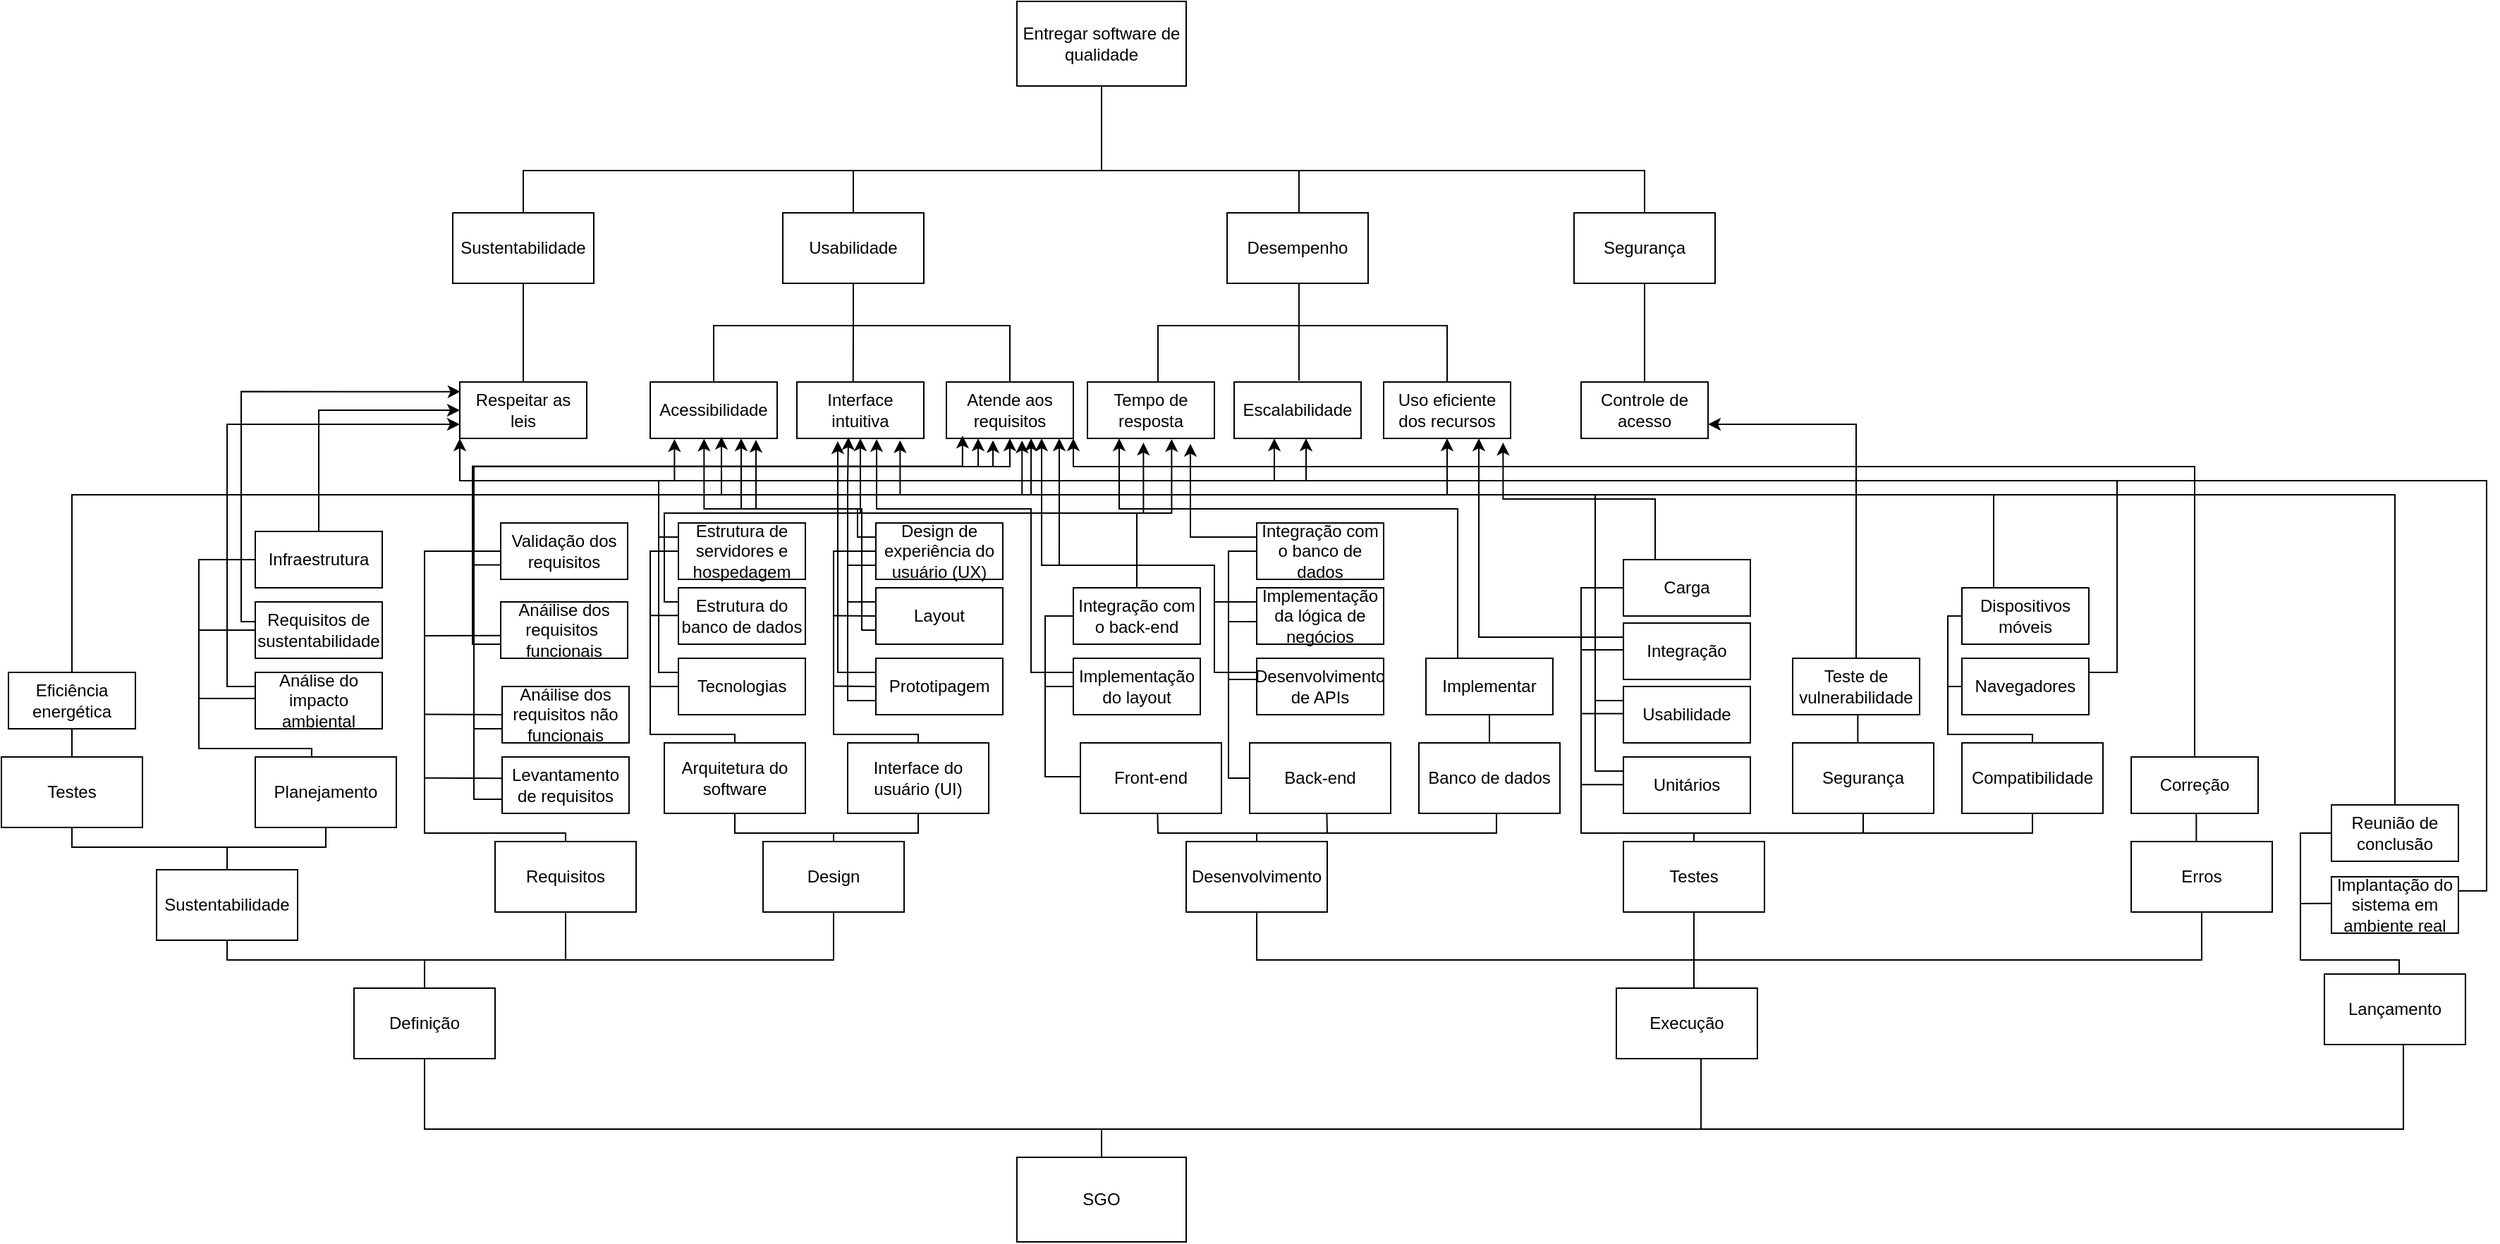 <mxfile version="26.0.16">
  <diagram name="Página-1" id="8MuC-DbSRMC-BdxRvOf7">
    <mxGraphModel dx="3217" dy="1253" grid="1" gridSize="10" guides="1" tooltips="1" connect="1" arrows="1" fold="1" page="1" pageScale="1" pageWidth="827" pageHeight="1169" math="0" shadow="0">
      <root>
        <mxCell id="0" />
        <mxCell id="1" parent="0" />
        <mxCell id="I9MuD-WdvE4B0fHDudqE-1" value="Entregar software de qualidade" style="rounded=0;whiteSpace=wrap;html=1;" vertex="1" parent="1">
          <mxGeometry x="-100" y="40" width="120" height="60" as="geometry" />
        </mxCell>
        <mxCell id="I9MuD-WdvE4B0fHDudqE-2" value="Usabilidade" style="rounded=0;whiteSpace=wrap;html=1;" vertex="1" parent="1">
          <mxGeometry x="-266" y="190" width="100" height="50" as="geometry" />
        </mxCell>
        <mxCell id="I9MuD-WdvE4B0fHDudqE-4" value="Desem&lt;span style=&quot;color: rgba(0, 0, 0, 0); font-family: monospace; font-size: 0px; text-align: start; text-wrap-mode: nowrap;&quot;&gt;%3CmxGraphModel%3E%3Croot%3E%3CmxCell%20id%3D%220%22%2F%3E%3CmxCell%20id%3D%221%22%20parent%3D%220%22%2F%3E%3CmxCell%20id%3D%222%22%20value%3D%22Usabilidade%22%20style%3D%22rounded%3D0%3BwhiteSpace%3Dwrap%3Bhtml%3D1%3B%22%20vertex%3D%221%22%20parent%3D%221%22%3E%3CmxGeometry%20x%3D%22180%22%20y%3D%22210%22%20width%3D%22120%22%20height%3D%2260%22%20as%3D%22geometry%22%2F%3E%3C%2FmxCell%3E%3C%2Froot%3E%3C%2FmxGraphModel%3E&lt;/span&gt;penho" style="rounded=0;whiteSpace=wrap;html=1;" vertex="1" parent="1">
          <mxGeometry x="49" y="190" width="100" height="50" as="geometry" />
        </mxCell>
        <mxCell id="I9MuD-WdvE4B0fHDudqE-5" value="Segurança" style="rounded=0;whiteSpace=wrap;html=1;" vertex="1" parent="1">
          <mxGeometry x="295" y="190" width="100" height="50" as="geometry" />
        </mxCell>
        <mxCell id="I9MuD-WdvE4B0fHDudqE-6" value="Sustentabilidade" style="rounded=0;whiteSpace=wrap;html=1;" vertex="1" parent="1">
          <mxGeometry x="-500" y="190" width="100" height="50" as="geometry" />
        </mxCell>
        <mxCell id="I9MuD-WdvE4B0fHDudqE-7" value="" style="endArrow=none;html=1;rounded=0;entryX=0.5;entryY=1;entryDx=0;entryDy=0;exitX=0.5;exitY=0;exitDx=0;exitDy=0;" edge="1" parent="1" source="I9MuD-WdvE4B0fHDudqE-6" target="I9MuD-WdvE4B0fHDudqE-1">
          <mxGeometry width="50" height="50" relative="1" as="geometry">
            <mxPoint x="40" y="180" as="sourcePoint" />
            <mxPoint x="90" y="130" as="targetPoint" />
            <Array as="points">
              <mxPoint x="-450" y="160" />
              <mxPoint x="-165" y="160" />
              <mxPoint x="-50" y="160" />
              <mxPoint x="-40" y="160" />
            </Array>
          </mxGeometry>
        </mxCell>
        <mxCell id="I9MuD-WdvE4B0fHDudqE-8" value="" style="endArrow=none;html=1;rounded=0;exitX=0.5;exitY=0;exitDx=0;exitDy=0;" edge="1" parent="1" source="I9MuD-WdvE4B0fHDudqE-5">
          <mxGeometry width="50" height="50" relative="1" as="geometry">
            <mxPoint x="-155" y="200" as="sourcePoint" />
            <mxPoint x="-40" y="160" as="targetPoint" />
            <Array as="points">
              <mxPoint x="345" y="160" />
              <mxPoint x="195" y="160" />
              <mxPoint x="80" y="160" />
              <mxPoint x="40" y="160" />
            </Array>
          </mxGeometry>
        </mxCell>
        <mxCell id="I9MuD-WdvE4B0fHDudqE-9" value="" style="endArrow=none;html=1;rounded=0;exitX=0.5;exitY=0;exitDx=0;exitDy=0;" edge="1" parent="1" source="I9MuD-WdvE4B0fHDudqE-2">
          <mxGeometry width="50" height="50" relative="1" as="geometry">
            <mxPoint x="-40" y="190" as="sourcePoint" />
            <mxPoint x="-40" y="160" as="targetPoint" />
            <Array as="points">
              <mxPoint x="-216" y="160" />
            </Array>
          </mxGeometry>
        </mxCell>
        <mxCell id="I9MuD-WdvE4B0fHDudqE-10" value="" style="endArrow=none;html=1;rounded=0;" edge="1" parent="1">
          <mxGeometry width="50" height="50" relative="1" as="geometry">
            <mxPoint x="100" y="190" as="sourcePoint" />
            <mxPoint x="100" y="160" as="targetPoint" />
          </mxGeometry>
        </mxCell>
        <mxCell id="I9MuD-WdvE4B0fHDudqE-11" value="Tempo de resposta" style="rounded=0;whiteSpace=wrap;html=1;" vertex="1" parent="1">
          <mxGeometry x="-50" y="310" width="90" height="40" as="geometry" />
        </mxCell>
        <mxCell id="I9MuD-WdvE4B0fHDudqE-12" value="Escalabilidade" style="rounded=0;whiteSpace=wrap;html=1;" vertex="1" parent="1">
          <mxGeometry x="54" y="310" width="90" height="40" as="geometry" />
        </mxCell>
        <mxCell id="I9MuD-WdvE4B0fHDudqE-13" value="Uso eficiente dos recursos" style="rounded=0;whiteSpace=wrap;html=1;" vertex="1" parent="1">
          <mxGeometry x="160" y="310" width="90" height="40" as="geometry" />
        </mxCell>
        <mxCell id="I9MuD-WdvE4B0fHDudqE-15" value="" style="endArrow=none;html=1;rounded=0;" edge="1" parent="1">
          <mxGeometry width="50" height="50" relative="1" as="geometry">
            <mxPoint y="310" as="sourcePoint" />
            <mxPoint x="100" y="240" as="targetPoint" />
            <Array as="points">
              <mxPoint y="270" />
              <mxPoint x="100" y="270" />
            </Array>
          </mxGeometry>
        </mxCell>
        <mxCell id="I9MuD-WdvE4B0fHDudqE-16" value="" style="endArrow=none;html=1;rounded=0;" edge="1" parent="1">
          <mxGeometry width="50" height="50" relative="1" as="geometry">
            <mxPoint x="100" y="309" as="sourcePoint" />
            <mxPoint x="100" y="270" as="targetPoint" />
          </mxGeometry>
        </mxCell>
        <mxCell id="I9MuD-WdvE4B0fHDudqE-17" value="" style="endArrow=none;html=1;rounded=0;entryX=0.5;entryY=0;entryDx=0;entryDy=0;" edge="1" parent="1" target="I9MuD-WdvE4B0fHDudqE-13">
          <mxGeometry width="50" height="50" relative="1" as="geometry">
            <mxPoint x="80" y="270" as="sourcePoint" />
            <mxPoint x="160" y="270" as="targetPoint" />
            <Array as="points">
              <mxPoint x="205" y="270" />
            </Array>
          </mxGeometry>
        </mxCell>
        <mxCell id="I9MuD-WdvE4B0fHDudqE-18" value="Controle de acesso" style="rounded=0;whiteSpace=wrap;html=1;" vertex="1" parent="1">
          <mxGeometry x="300" y="310" width="90" height="40" as="geometry" />
        </mxCell>
        <mxCell id="I9MuD-WdvE4B0fHDudqE-19" value="" style="endArrow=none;html=1;rounded=0;entryX=0.5;entryY=1;entryDx=0;entryDy=0;exitX=0.5;exitY=0;exitDx=0;exitDy=0;" edge="1" parent="1" source="I9MuD-WdvE4B0fHDudqE-18" target="I9MuD-WdvE4B0fHDudqE-5">
          <mxGeometry width="50" height="50" relative="1" as="geometry">
            <mxPoint x="310" y="310" as="sourcePoint" />
            <mxPoint x="360" y="260" as="targetPoint" />
          </mxGeometry>
        </mxCell>
        <mxCell id="I9MuD-WdvE4B0fHDudqE-20" value="Acessibilidade" style="rounded=0;whiteSpace=wrap;html=1;" vertex="1" parent="1">
          <mxGeometry x="-360" y="310" width="90" height="40" as="geometry" />
        </mxCell>
        <mxCell id="I9MuD-WdvE4B0fHDudqE-21" value="Interface intuitiva" style="rounded=0;whiteSpace=wrap;html=1;" vertex="1" parent="1">
          <mxGeometry x="-256" y="310" width="90" height="40" as="geometry" />
        </mxCell>
        <mxCell id="I9MuD-WdvE4B0fHDudqE-22" value="Atende aos requisitos" style="rounded=0;whiteSpace=wrap;html=1;" vertex="1" parent="1">
          <mxGeometry x="-150" y="310" width="90" height="40" as="geometry" />
        </mxCell>
        <mxCell id="I9MuD-WdvE4B0fHDudqE-23" value="Respeitar as leis" style="rounded=0;whiteSpace=wrap;html=1;" vertex="1" parent="1">
          <mxGeometry x="-495" y="310" width="90" height="40" as="geometry" />
        </mxCell>
        <mxCell id="I9MuD-WdvE4B0fHDudqE-24" value="" style="endArrow=none;html=1;rounded=0;entryX=0.5;entryY=1;entryDx=0;entryDy=0;exitX=0.5;exitY=0;exitDx=0;exitDy=0;" edge="1" parent="1" source="I9MuD-WdvE4B0fHDudqE-23" target="I9MuD-WdvE4B0fHDudqE-6">
          <mxGeometry width="50" height="50" relative="1" as="geometry">
            <mxPoint x="-490" y="290" as="sourcePoint" />
            <mxPoint x="-440" y="240" as="targetPoint" />
          </mxGeometry>
        </mxCell>
        <mxCell id="I9MuD-WdvE4B0fHDudqE-25" value="" style="endArrow=none;html=1;rounded=0;entryX=0.5;entryY=1;entryDx=0;entryDy=0;exitX=0.5;exitY=0;exitDx=0;exitDy=0;" edge="1" parent="1" source="I9MuD-WdvE4B0fHDudqE-20" target="I9MuD-WdvE4B0fHDudqE-2">
          <mxGeometry width="50" height="50" relative="1" as="geometry">
            <mxPoint x="-280" y="310" as="sourcePoint" />
            <mxPoint x="-200" y="230" as="targetPoint" />
            <Array as="points">
              <mxPoint x="-315" y="270" />
              <mxPoint x="-216" y="270" />
            </Array>
          </mxGeometry>
        </mxCell>
        <mxCell id="I9MuD-WdvE4B0fHDudqE-26" value="" style="endArrow=none;html=1;rounded=0;exitX=0.443;exitY=0.011;exitDx=0;exitDy=0;exitPerimeter=0;" edge="1" parent="1" source="I9MuD-WdvE4B0fHDudqE-21">
          <mxGeometry width="50" height="50" relative="1" as="geometry">
            <mxPoint x="-200" y="310" as="sourcePoint" />
            <mxPoint x="-216" y="270" as="targetPoint" />
          </mxGeometry>
        </mxCell>
        <mxCell id="I9MuD-WdvE4B0fHDudqE-27" value="" style="endArrow=none;html=1;rounded=0;entryX=0.5;entryY=0;entryDx=0;entryDy=0;" edge="1" parent="1" target="I9MuD-WdvE4B0fHDudqE-22">
          <mxGeometry width="50" height="50" relative="1" as="geometry">
            <mxPoint x="-220" y="270" as="sourcePoint" />
            <mxPoint x="-75" y="310" as="targetPoint" />
            <Array as="points">
              <mxPoint x="-105" y="270" />
            </Array>
          </mxGeometry>
        </mxCell>
        <mxCell id="I9MuD-WdvE4B0fHDudqE-29" value="SGO" style="rounded=0;whiteSpace=wrap;html=1;" vertex="1" parent="1">
          <mxGeometry x="-100" y="860" width="120" height="60" as="geometry" />
        </mxCell>
        <mxCell id="I9MuD-WdvE4B0fHDudqE-31" value="Definição" style="rounded=0;whiteSpace=wrap;html=1;" vertex="1" parent="1">
          <mxGeometry x="-570" y="740" width="100" height="50" as="geometry" />
        </mxCell>
        <mxCell id="I9MuD-WdvE4B0fHDudqE-32" value="Execução" style="rounded=0;whiteSpace=wrap;html=1;" vertex="1" parent="1">
          <mxGeometry x="325" y="740" width="100" height="50" as="geometry" />
        </mxCell>
        <mxCell id="I9MuD-WdvE4B0fHDudqE-33" value="Lançamento" style="rounded=0;whiteSpace=wrap;html=1;" vertex="1" parent="1">
          <mxGeometry x="827" y="730" width="100" height="50" as="geometry" />
        </mxCell>
        <mxCell id="I9MuD-WdvE4B0fHDudqE-34" value="Sustentabilidade" style="rounded=0;whiteSpace=wrap;html=1;" vertex="1" parent="1">
          <mxGeometry x="-710" y="656" width="100" height="50" as="geometry" />
        </mxCell>
        <mxCell id="I9MuD-WdvE4B0fHDudqE-35" value="Requisitos" style="rounded=0;whiteSpace=wrap;html=1;" vertex="1" parent="1">
          <mxGeometry x="-470" y="636" width="100" height="50" as="geometry" />
        </mxCell>
        <mxCell id="I9MuD-WdvE4B0fHDudqE-36" value="Design" style="rounded=0;whiteSpace=wrap;html=1;" vertex="1" parent="1">
          <mxGeometry x="-280" y="636" width="100" height="50" as="geometry" />
        </mxCell>
        <mxCell id="I9MuD-WdvE4B0fHDudqE-38" value="Testes" style="rounded=0;whiteSpace=wrap;html=1;" vertex="1" parent="1">
          <mxGeometry x="-820" y="576" width="100" height="50" as="geometry" />
        </mxCell>
        <mxCell id="I9MuD-WdvE4B0fHDudqE-39" value="Planejamento" style="rounded=0;whiteSpace=wrap;html=1;" vertex="1" parent="1">
          <mxGeometry x="-640" y="576" width="100" height="50" as="geometry" />
        </mxCell>
        <mxCell id="I9MuD-WdvE4B0fHDudqE-137" style="edgeStyle=orthogonalEdgeStyle;rounded=0;orthogonalLoop=1;jettySize=auto;html=1;exitX=0.5;exitY=0;exitDx=0;exitDy=0;entryX=0.5;entryY=1;entryDx=0;entryDy=0;" edge="1" parent="1" source="I9MuD-WdvE4B0fHDudqE-40" target="I9MuD-WdvE4B0fHDudqE-13">
          <mxGeometry relative="1" as="geometry">
            <Array as="points">
              <mxPoint x="-770" y="390" />
              <mxPoint x="205" y="390" />
            </Array>
          </mxGeometry>
        </mxCell>
        <mxCell id="I9MuD-WdvE4B0fHDudqE-40" value="Eficiência energética" style="rounded=0;whiteSpace=wrap;html=1;" vertex="1" parent="1">
          <mxGeometry x="-815" y="516" width="90" height="40" as="geometry" />
        </mxCell>
        <mxCell id="I9MuD-WdvE4B0fHDudqE-41" value="Requisitos de sustentabilidade" style="rounded=0;whiteSpace=wrap;html=1;" vertex="1" parent="1">
          <mxGeometry x="-640" y="466" width="90" height="40" as="geometry" />
        </mxCell>
        <mxCell id="I9MuD-WdvE4B0fHDudqE-140" style="edgeStyle=orthogonalEdgeStyle;rounded=0;orthogonalLoop=1;jettySize=auto;html=1;exitX=0;exitY=0.25;exitDx=0;exitDy=0;entryX=0;entryY=0.75;entryDx=0;entryDy=0;" edge="1" parent="1" source="I9MuD-WdvE4B0fHDudqE-43" target="I9MuD-WdvE4B0fHDudqE-23">
          <mxGeometry relative="1" as="geometry" />
        </mxCell>
        <mxCell id="I9MuD-WdvE4B0fHDudqE-43" value="Análise do impacto ambiental" style="rounded=0;whiteSpace=wrap;html=1;" vertex="1" parent="1">
          <mxGeometry x="-640" y="516" width="90" height="40" as="geometry" />
        </mxCell>
        <mxCell id="I9MuD-WdvE4B0fHDudqE-138" style="edgeStyle=orthogonalEdgeStyle;rounded=0;orthogonalLoop=1;jettySize=auto;html=1;exitX=0.5;exitY=0;exitDx=0;exitDy=0;entryX=0;entryY=0.5;entryDx=0;entryDy=0;" edge="1" parent="1" source="I9MuD-WdvE4B0fHDudqE-44" target="I9MuD-WdvE4B0fHDudqE-23">
          <mxGeometry relative="1" as="geometry" />
        </mxCell>
        <mxCell id="I9MuD-WdvE4B0fHDudqE-44" value="Infraestrutura" style="rounded=0;whiteSpace=wrap;html=1;" vertex="1" parent="1">
          <mxGeometry x="-640" y="416" width="90" height="40" as="geometry" />
        </mxCell>
        <mxCell id="I9MuD-WdvE4B0fHDudqE-45" value="" style="endArrow=none;html=1;rounded=0;entryX=0.5;entryY=1;entryDx=0;entryDy=0;exitX=0.5;exitY=0;exitDx=0;exitDy=0;" edge="1" parent="1" source="I9MuD-WdvE4B0fHDudqE-38" target="I9MuD-WdvE4B0fHDudqE-40">
          <mxGeometry width="50" height="50" relative="1" as="geometry">
            <mxPoint x="-820" y="566" as="sourcePoint" />
            <mxPoint x="-770" y="516" as="targetPoint" />
          </mxGeometry>
        </mxCell>
        <mxCell id="I9MuD-WdvE4B0fHDudqE-46" value="" style="endArrow=none;html=1;rounded=0;entryX=0.5;entryY=1;entryDx=0;entryDy=0;exitX=0.5;exitY=0;exitDx=0;exitDy=0;" edge="1" parent="1" source="I9MuD-WdvE4B0fHDudqE-34" target="I9MuD-WdvE4B0fHDudqE-38">
          <mxGeometry width="50" height="50" relative="1" as="geometry">
            <mxPoint x="-700" y="686" as="sourcePoint" />
            <mxPoint x="-650" y="636" as="targetPoint" />
            <Array as="points">
              <mxPoint x="-660" y="640" />
              <mxPoint x="-760" y="640" />
              <mxPoint x="-770" y="640" />
            </Array>
          </mxGeometry>
        </mxCell>
        <mxCell id="I9MuD-WdvE4B0fHDudqE-47" value="" style="endArrow=none;html=1;rounded=0;entryX=0.5;entryY=1;entryDx=0;entryDy=0;exitX=0.5;exitY=0;exitDx=0;exitDy=0;" edge="1" parent="1" source="I9MuD-WdvE4B0fHDudqE-34" target="I9MuD-WdvE4B0fHDudqE-39">
          <mxGeometry width="50" height="50" relative="1" as="geometry">
            <mxPoint x="-630" y="686" as="sourcePoint" />
            <mxPoint x="-580" y="636" as="targetPoint" />
            <Array as="points">
              <mxPoint x="-660" y="640" />
              <mxPoint x="-590" y="640" />
            </Array>
          </mxGeometry>
        </mxCell>
        <mxCell id="I9MuD-WdvE4B0fHDudqE-49" value="" style="endArrow=none;html=1;rounded=0;entryX=0.6;entryY=1;entryDx=0;entryDy=0;exitX=0.5;exitY=0;exitDx=0;exitDy=0;entryPerimeter=0;" edge="1" parent="1" source="I9MuD-WdvE4B0fHDudqE-29" target="I9MuD-WdvE4B0fHDudqE-32">
          <mxGeometry width="50" height="50" relative="1" as="geometry">
            <mxPoint x="-70" y="870" as="sourcePoint" />
            <mxPoint x="-20" y="820" as="targetPoint" />
            <Array as="points">
              <mxPoint x="-40" y="840" />
              <mxPoint x="60" y="840" />
              <mxPoint x="80" y="840" />
              <mxPoint x="385" y="840" />
            </Array>
          </mxGeometry>
        </mxCell>
        <mxCell id="I9MuD-WdvE4B0fHDudqE-50" value="" style="endArrow=none;html=1;rounded=0;entryX=0.5;entryY=1;entryDx=0;entryDy=0;" edge="1" parent="1" target="I9MuD-WdvE4B0fHDudqE-31">
          <mxGeometry width="50" height="50" relative="1" as="geometry">
            <mxPoint x="-40" y="860" as="sourcePoint" />
            <mxPoint x="-90" y="840" as="targetPoint" />
            <Array as="points">
              <mxPoint x="-40" y="840" />
              <mxPoint x="-280" y="840" />
              <mxPoint x="-520" y="840" />
            </Array>
          </mxGeometry>
        </mxCell>
        <mxCell id="I9MuD-WdvE4B0fHDudqE-51" value="" style="endArrow=none;html=1;rounded=0;entryX=0.56;entryY=1;entryDx=0;entryDy=0;exitX=0.5;exitY=0;exitDx=0;exitDy=0;entryPerimeter=0;" edge="1" parent="1" source="I9MuD-WdvE4B0fHDudqE-29" target="I9MuD-WdvE4B0fHDudqE-33">
          <mxGeometry width="50" height="50" relative="1" as="geometry">
            <mxPoint y="860" as="sourcePoint" />
            <mxPoint x="50" y="810" as="targetPoint" />
            <Array as="points">
              <mxPoint x="-40" y="840" />
              <mxPoint x="576" y="840" />
              <mxPoint x="716" y="840" />
              <mxPoint x="883" y="840" />
            </Array>
          </mxGeometry>
        </mxCell>
        <mxCell id="I9MuD-WdvE4B0fHDudqE-141" style="edgeStyle=orthogonalEdgeStyle;rounded=0;orthogonalLoop=1;jettySize=auto;html=1;exitX=0;exitY=0.75;exitDx=0;exitDy=0;entryX=0.5;entryY=1;entryDx=0;entryDy=0;" edge="1" parent="1" source="I9MuD-WdvE4B0fHDudqE-52" target="I9MuD-WdvE4B0fHDudqE-22">
          <mxGeometry relative="1" as="geometry">
            <Array as="points">
              <mxPoint x="-485" y="606" />
              <mxPoint x="-485" y="370" />
              <mxPoint x="-105" y="370" />
            </Array>
          </mxGeometry>
        </mxCell>
        <mxCell id="I9MuD-WdvE4B0fHDudqE-52" value="Levantamento de requisitos" style="rounded=0;whiteSpace=wrap;html=1;" vertex="1" parent="1">
          <mxGeometry x="-465" y="576" width="90" height="40" as="geometry" />
        </mxCell>
        <mxCell id="I9MuD-WdvE4B0fHDudqE-144" style="edgeStyle=orthogonalEdgeStyle;rounded=0;orthogonalLoop=1;jettySize=auto;html=1;exitX=0;exitY=0.75;exitDx=0;exitDy=0;entryX=0.25;entryY=1;entryDx=0;entryDy=0;" edge="1" parent="1">
          <mxGeometry relative="1" as="geometry">
            <mxPoint x="-465" y="556" as="sourcePoint" />
            <mxPoint x="-127.5" y="350" as="targetPoint" />
            <Array as="points">
              <mxPoint x="-485" y="556" />
              <mxPoint x="-485" y="370" />
              <mxPoint x="-127" y="370" />
            </Array>
          </mxGeometry>
        </mxCell>
        <mxCell id="I9MuD-WdvE4B0fHDudqE-53" value="Anáilise dos requisitos não funcionais" style="rounded=0;whiteSpace=wrap;html=1;" vertex="1" parent="1">
          <mxGeometry x="-465" y="526" width="90" height="40" as="geometry" />
        </mxCell>
        <mxCell id="I9MuD-WdvE4B0fHDudqE-54" value="Anáilise dos requisitos&amp;nbsp; funcionais" style="rounded=0;whiteSpace=wrap;html=1;" vertex="1" parent="1">
          <mxGeometry x="-466" y="466" width="90" height="40" as="geometry" />
        </mxCell>
        <mxCell id="I9MuD-WdvE4B0fHDudqE-55" value="Validação dos requisitos" style="rounded=0;whiteSpace=wrap;html=1;" vertex="1" parent="1">
          <mxGeometry x="-466" y="410" width="90" height="40" as="geometry" />
        </mxCell>
        <mxCell id="I9MuD-WdvE4B0fHDudqE-56" value="Arquitetura do software" style="rounded=0;whiteSpace=wrap;html=1;" vertex="1" parent="1">
          <mxGeometry x="-350" y="566" width="100" height="50" as="geometry" />
        </mxCell>
        <mxCell id="I9MuD-WdvE4B0fHDudqE-57" value="Interface do usuário (UI)" style="rounded=0;whiteSpace=wrap;html=1;" vertex="1" parent="1">
          <mxGeometry x="-220" y="566" width="100" height="50" as="geometry" />
        </mxCell>
        <mxCell id="I9MuD-WdvE4B0fHDudqE-58" value="" style="endArrow=none;html=1;rounded=0;exitX=0.5;exitY=0;exitDx=0;exitDy=0;" edge="1" parent="1" source="I9MuD-WdvE4B0fHDudqE-36">
          <mxGeometry width="50" height="50" relative="1" as="geometry">
            <mxPoint x="-330" y="660" as="sourcePoint" />
            <mxPoint x="-300" y="616" as="targetPoint" />
            <Array as="points">
              <mxPoint x="-230" y="630" />
              <mxPoint x="-300" y="630" />
            </Array>
          </mxGeometry>
        </mxCell>
        <mxCell id="I9MuD-WdvE4B0fHDudqE-59" value="" style="endArrow=none;html=1;rounded=0;entryX=0.5;entryY=1;entryDx=0;entryDy=0;exitX=0.5;exitY=0;exitDx=0;exitDy=0;" edge="1" parent="1" source="I9MuD-WdvE4B0fHDudqE-36" target="I9MuD-WdvE4B0fHDudqE-57">
          <mxGeometry width="50" height="50" relative="1" as="geometry">
            <mxPoint x="-200" y="680" as="sourcePoint" />
            <mxPoint x="-150" y="630" as="targetPoint" />
            <Array as="points">
              <mxPoint x="-230" y="630" />
              <mxPoint x="-170" y="630" />
            </Array>
          </mxGeometry>
        </mxCell>
        <mxCell id="I9MuD-WdvE4B0fHDudqE-149" style="edgeStyle=orthogonalEdgeStyle;rounded=0;orthogonalLoop=1;jettySize=auto;html=1;exitX=0;exitY=0.25;exitDx=0;exitDy=0;entryX=0.25;entryY=1;entryDx=0;entryDy=0;" edge="1" parent="1">
          <mxGeometry relative="1" as="geometry">
            <mxPoint x="-334" y="516" as="sourcePoint" />
            <mxPoint x="82.5" y="350" as="targetPoint" />
            <Array as="points">
              <mxPoint x="-354" y="516" />
              <mxPoint x="-354" y="380" />
              <mxPoint x="83" y="380" />
            </Array>
          </mxGeometry>
        </mxCell>
        <mxCell id="I9MuD-WdvE4B0fHDudqE-60" value="Tecnologias" style="rounded=0;whiteSpace=wrap;html=1;" vertex="1" parent="1">
          <mxGeometry x="-340" y="506" width="90" height="40" as="geometry" />
        </mxCell>
        <mxCell id="I9MuD-WdvE4B0fHDudqE-61" value="Estrutur&lt;span style=&quot;color: rgba(0, 0, 0, 0); font-family: monospace; font-size: 0px; text-align: start; text-wrap-mode: nowrap;&quot;&gt;%3CmxGraphModel%3E%3Croot%3E%3CmxCell%20id%3D%220%22%2F%3E%3CmxCell%20id%3D%221%22%20parent%3D%220%22%2F%3E%3CmxCell%20id%3D%222%22%20value%3D%22Tecnologias%22%20style%3D%22rounded%3D0%3BwhiteSpace%3Dwrap%3Bhtml%3D1%3B%22%20vertex%3D%221%22%20parent%3D%221%22%3E%3CmxGeometry%20x%3D%22-340%22%20y%3D%22506%22%20width%3D%2290%22%20height%3D%2240%22%20as%3D%22geometry%22%2F%3E%3C%2FmxCell%3E%3C%2Froot%3E%3C%2FmxGraphModel%3E&lt;/span&gt;a do banco de dados&lt;span style=&quot;color: rgba(0, 0, 0, 0); font-family: monospace; font-size: 0px; text-align: start; text-wrap-mode: nowrap;&quot;&gt;%3CmxGraphModel%3E%3Croot%3E%3CmxCell%20id%3D%220%22%2F%3E%3CmxCell%20id%3D%221%22%20parent%3D%220%22%2F%3E%3CmxCell%20id%3D%222%22%20value%3D%22Tecnologias%22%20style%3D%22rounded%3D0%3BwhiteSpace%3Dwrap%3Bhtml%3D1%3B%22%20vertex%3D%221%22%20parent%3D%221%22%3E%3CmxGeometry%20x%3D%22-340%22%20y%3D%22506%22%20width%3D%2290%22%20height%3D%2240%22%20as%3D%22geometry%22%2F%3E%3C%2FmxCell%3E%3C%2Froot%3E%3C%2FmxGraphModel%3E&lt;/span&gt;" style="rounded=0;whiteSpace=wrap;html=1;" vertex="1" parent="1">
          <mxGeometry x="-340" y="456" width="90" height="40" as="geometry" />
        </mxCell>
        <mxCell id="I9MuD-WdvE4B0fHDudqE-147" style="edgeStyle=orthogonalEdgeStyle;rounded=0;orthogonalLoop=1;jettySize=auto;html=1;exitX=0;exitY=0.25;exitDx=0;exitDy=0;entryX=0.5;entryY=1;entryDx=0;entryDy=0;" edge="1" parent="1">
          <mxGeometry relative="1" as="geometry">
            <mxPoint x="-334" y="420" as="sourcePoint" />
            <mxPoint x="105" y="350" as="targetPoint" />
            <Array as="points">
              <mxPoint x="-354" y="420" />
              <mxPoint x="-354" y="380" />
              <mxPoint x="105" y="380" />
            </Array>
          </mxGeometry>
        </mxCell>
        <mxCell id="I9MuD-WdvE4B0fHDudqE-62" value="Estrutur&lt;span style=&quot;color: rgba(0, 0, 0, 0); font-family: monospace; font-size: 0px; text-align: start; text-wrap-mode: nowrap;&quot;&gt;%3CmxGraphModel%3E%3Croot%3E%3CmxCell%20id%3D%220%22%2F%3E%3CmxCell%20id%3D%221%22%20parent%3D%220%22%2F%3E%3CmxCell%20id%3D%222%22%20value%3D%22Tecnologias%22%20style%3D%22rounded%3D0%3BwhiteSpace%3Dwrap%3Bhtml%3D1%3B%22%20vertex%3D%221%22%20parent%3D%221%22%3E%3CmxGeometry%20x%3D%22-340%22%20y%3D%22506%22%20width%3D%2290%22%20height%3D%2240%22%20as%3D%22geometry%22%2F%3E%3C%2FmxCell%3E%3C%2Froot%3E%3C%2FmxGraphModel%3E&lt;/span&gt;a de servidores e hospedagem&lt;span style=&quot;color: rgba(0, 0, 0, 0); font-family: monospace; font-size: 0px; text-align: start; text-wrap-mode: nowrap;&quot;&gt;%3CmxGraphModel%3E%3Croot%3E%3CmxCell%20id%3D%220%22%2F%3E%3CmxCell%20id%3D%221%22%20parent%3D%220%22%2F%3E%3CmxCell%20id%3D%222%22%20value%3D%22Tecnologias%22%20style%3D%22rounded%3D0%3BwhiteSpace%3Dwrap%3Bhtml%3D1%3B%22%20vertex%3D%221%22%20parent%3D%221%22%3E%3CmxGeometry%20x%3D%22-340%22%20y%3D%22506%22%20width%3D%2290%22%20height%3D%2240%22%20as%3D%22geometry%22%2F%3E%3C%2FmxCell%3E%3C%2Froot%3E%3C%2FmxGraphModel%3E&lt;/span&gt;" style="rounded=0;whiteSpace=wrap;html=1;" vertex="1" parent="1">
          <mxGeometry x="-340" y="410" width="90" height="40" as="geometry" />
        </mxCell>
        <mxCell id="I9MuD-WdvE4B0fHDudqE-63" value="Prototipagem" style="rounded=0;whiteSpace=wrap;html=1;" vertex="1" parent="1">
          <mxGeometry x="-200" y="506" width="90" height="40" as="geometry" />
        </mxCell>
        <mxCell id="I9MuD-WdvE4B0fHDudqE-154" style="edgeStyle=orthogonalEdgeStyle;rounded=0;orthogonalLoop=1;jettySize=auto;html=1;exitX=0;exitY=0.25;exitDx=0;exitDy=0;entryX=0.5;entryY=1;entryDx=0;entryDy=0;" edge="1" parent="1" source="I9MuD-WdvE4B0fHDudqE-64" target="I9MuD-WdvE4B0fHDudqE-21">
          <mxGeometry relative="1" as="geometry" />
        </mxCell>
        <mxCell id="I9MuD-WdvE4B0fHDudqE-64" value="Layout" style="rounded=0;whiteSpace=wrap;html=1;" vertex="1" parent="1">
          <mxGeometry x="-200" y="456" width="90" height="40" as="geometry" />
        </mxCell>
        <mxCell id="I9MuD-WdvE4B0fHDudqE-156" style="edgeStyle=orthogonalEdgeStyle;rounded=0;orthogonalLoop=1;jettySize=auto;html=1;exitX=0;exitY=0.25;exitDx=0;exitDy=0;entryX=0.75;entryY=1;entryDx=0;entryDy=0;exitPerimeter=0;" edge="1" parent="1" source="I9MuD-WdvE4B0fHDudqE-65">
          <mxGeometry relative="1" as="geometry">
            <mxPoint x="-203" y="420" as="sourcePoint" />
            <mxPoint x="-295.5" y="350" as="targetPoint" />
            <Array as="points">
              <mxPoint x="-213" y="420" />
              <mxPoint x="-213" y="400" />
              <mxPoint x="-295" y="400" />
            </Array>
          </mxGeometry>
        </mxCell>
        <mxCell id="I9MuD-WdvE4B0fHDudqE-65" value="Design de experiência do usuário (UX)" style="rounded=0;whiteSpace=wrap;html=1;" vertex="1" parent="1">
          <mxGeometry x="-200" y="410" width="90" height="40" as="geometry" />
        </mxCell>
        <mxCell id="I9MuD-WdvE4B0fHDudqE-66" value="" style="endArrow=none;html=1;rounded=0;exitX=0.5;exitY=0;exitDx=0;exitDy=0;entryX=0.5;entryY=1;entryDx=0;entryDy=0;" edge="1" parent="1" source="I9MuD-WdvE4B0fHDudqE-31" target="I9MuD-WdvE4B0fHDudqE-34">
          <mxGeometry width="50" height="50" relative="1" as="geometry">
            <mxPoint x="-710" y="750" as="sourcePoint" />
            <mxPoint x="-660" y="700" as="targetPoint" />
            <Array as="points">
              <mxPoint x="-520" y="720" />
              <mxPoint x="-660" y="720" />
            </Array>
          </mxGeometry>
        </mxCell>
        <mxCell id="I9MuD-WdvE4B0fHDudqE-67" value="" style="endArrow=none;html=1;rounded=0;entryX=0.5;entryY=1;entryDx=0;entryDy=0;exitX=0.5;exitY=0;exitDx=0;exitDy=0;" edge="1" parent="1" source="I9MuD-WdvE4B0fHDudqE-31" target="I9MuD-WdvE4B0fHDudqE-35">
          <mxGeometry width="50" height="50" relative="1" as="geometry">
            <mxPoint x="-520" y="760" as="sourcePoint" />
            <mxPoint x="-470" y="710" as="targetPoint" />
            <Array as="points">
              <mxPoint x="-520" y="720" />
              <mxPoint x="-420" y="720" />
            </Array>
          </mxGeometry>
        </mxCell>
        <mxCell id="I9MuD-WdvE4B0fHDudqE-68" value="" style="endArrow=none;html=1;rounded=0;entryX=0.5;entryY=1;entryDx=0;entryDy=0;" edge="1" parent="1" target="I9MuD-WdvE4B0fHDudqE-36">
          <mxGeometry width="50" height="50" relative="1" as="geometry">
            <mxPoint x="-520" y="740" as="sourcePoint" />
            <mxPoint x="-310" y="740" as="targetPoint" />
            <Array as="points">
              <mxPoint x="-520" y="720" />
              <mxPoint x="-230" y="720" />
            </Array>
          </mxGeometry>
        </mxCell>
        <mxCell id="I9MuD-WdvE4B0fHDudqE-69" value="Desenvolvimento" style="rounded=0;whiteSpace=wrap;html=1;" vertex="1" parent="1">
          <mxGeometry x="20" y="636" width="100" height="50" as="geometry" />
        </mxCell>
        <mxCell id="I9MuD-WdvE4B0fHDudqE-70" value="Front-end" style="rounded=0;whiteSpace=wrap;html=1;" vertex="1" parent="1">
          <mxGeometry x="-55" y="566" width="100" height="50" as="geometry" />
        </mxCell>
        <mxCell id="I9MuD-WdvE4B0fHDudqE-71" value="Back-end" style="rounded=0;whiteSpace=wrap;html=1;" vertex="1" parent="1">
          <mxGeometry x="65" y="566" width="100" height="50" as="geometry" />
        </mxCell>
        <mxCell id="I9MuD-WdvE4B0fHDudqE-72" value="Banco de dados" style="rounded=0;whiteSpace=wrap;html=1;" vertex="1" parent="1">
          <mxGeometry x="185" y="566" width="100" height="50" as="geometry" />
        </mxCell>
        <mxCell id="I9MuD-WdvE4B0fHDudqE-73" value="Testes" style="rounded=0;whiteSpace=wrap;html=1;" vertex="1" parent="1">
          <mxGeometry x="330" y="636" width="100" height="50" as="geometry" />
        </mxCell>
        <mxCell id="I9MuD-WdvE4B0fHDudqE-74" value="Implementação do layout" style="rounded=0;whiteSpace=wrap;html=1;" vertex="1" parent="1">
          <mxGeometry x="-60" y="506" width="90" height="40" as="geometry" />
        </mxCell>
        <mxCell id="I9MuD-WdvE4B0fHDudqE-75" value="Integração com o back-end" style="rounded=0;whiteSpace=wrap;html=1;" vertex="1" parent="1">
          <mxGeometry x="-60" y="456" width="90" height="40" as="geometry" />
        </mxCell>
        <mxCell id="I9MuD-WdvE4B0fHDudqE-76" value="Desenvolvimento de APIs" style="rounded=0;whiteSpace=wrap;html=1;" vertex="1" parent="1">
          <mxGeometry x="70" y="506" width="90" height="40" as="geometry" />
        </mxCell>
        <mxCell id="I9MuD-WdvE4B0fHDudqE-162" style="edgeStyle=orthogonalEdgeStyle;rounded=0;orthogonalLoop=1;jettySize=auto;html=1;exitX=0;exitY=0.25;exitDx=0;exitDy=0;entryX=0.75;entryY=1;entryDx=0;entryDy=0;" edge="1" parent="1" source="I9MuD-WdvE4B0fHDudqE-77" target="I9MuD-WdvE4B0fHDudqE-22">
          <mxGeometry relative="1" as="geometry">
            <Array as="points">
              <mxPoint x="40" y="466" />
              <mxPoint x="40" y="440" />
              <mxPoint x="-82" y="440" />
            </Array>
          </mxGeometry>
        </mxCell>
        <mxCell id="I9MuD-WdvE4B0fHDudqE-77" value="Implementação da lógica de negócios" style="rounded=0;whiteSpace=wrap;html=1;" vertex="1" parent="1">
          <mxGeometry x="70" y="456" width="90" height="40" as="geometry" />
        </mxCell>
        <mxCell id="I9MuD-WdvE4B0fHDudqE-78" value="Integração com o banco de dados" style="rounded=0;whiteSpace=wrap;html=1;" vertex="1" parent="1">
          <mxGeometry x="70" y="410" width="90" height="40" as="geometry" />
        </mxCell>
        <mxCell id="I9MuD-WdvE4B0fHDudqE-164" style="edgeStyle=orthogonalEdgeStyle;rounded=0;orthogonalLoop=1;jettySize=auto;html=1;exitX=0.25;exitY=0;exitDx=0;exitDy=0;entryX=0.25;entryY=1;entryDx=0;entryDy=0;" edge="1" parent="1" source="I9MuD-WdvE4B0fHDudqE-79" target="I9MuD-WdvE4B0fHDudqE-11">
          <mxGeometry relative="1" as="geometry">
            <Array as="points">
              <mxPoint x="213" y="400" />
              <mxPoint x="-27" y="400" />
            </Array>
          </mxGeometry>
        </mxCell>
        <mxCell id="I9MuD-WdvE4B0fHDudqE-79" value="Implementar" style="rounded=0;whiteSpace=wrap;html=1;" vertex="1" parent="1">
          <mxGeometry x="190" y="506" width="90" height="40" as="geometry" />
        </mxCell>
        <mxCell id="I9MuD-WdvE4B0fHDudqE-80" value="" style="endArrow=none;html=1;rounded=0;entryX=0;entryY=0.5;entryDx=0;entryDy=0;exitX=0.399;exitY=0;exitDx=0;exitDy=0;exitPerimeter=0;" edge="1" parent="1" source="I9MuD-WdvE4B0fHDudqE-39" target="I9MuD-WdvE4B0fHDudqE-44">
          <mxGeometry width="50" height="50" relative="1" as="geometry">
            <mxPoint x="-620" y="620" as="sourcePoint" />
            <mxPoint x="-570" y="570" as="targetPoint" />
            <Array as="points">
              <mxPoint x="-600" y="570" />
              <mxPoint x="-680" y="570" />
              <mxPoint x="-680" y="520" />
              <mxPoint x="-680" y="436" />
            </Array>
          </mxGeometry>
        </mxCell>
        <mxCell id="I9MuD-WdvE4B0fHDudqE-81" value="" style="endArrow=none;html=1;rounded=0;entryX=0;entryY=0.5;entryDx=0;entryDy=0;" edge="1" parent="1" target="I9MuD-WdvE4B0fHDudqE-41">
          <mxGeometry width="50" height="50" relative="1" as="geometry">
            <mxPoint x="-680" y="486" as="sourcePoint" />
            <mxPoint x="-630" y="490" as="targetPoint" />
          </mxGeometry>
        </mxCell>
        <mxCell id="I9MuD-WdvE4B0fHDudqE-82" value="" style="endArrow=none;html=1;rounded=0;entryX=0;entryY=0.5;entryDx=0;entryDy=0;" edge="1" parent="1">
          <mxGeometry width="50" height="50" relative="1" as="geometry">
            <mxPoint x="-680" y="534.52" as="sourcePoint" />
            <mxPoint x="-640" y="534.52" as="targetPoint" />
          </mxGeometry>
        </mxCell>
        <mxCell id="I9MuD-WdvE4B0fHDudqE-84" value="" style="endArrow=none;html=1;rounded=0;entryX=0.5;entryY=1;entryDx=0;entryDy=0;" edge="1" parent="1" target="I9MuD-WdvE4B0fHDudqE-69">
          <mxGeometry width="50" height="50" relative="1" as="geometry">
            <mxPoint x="380" y="720" as="sourcePoint" />
            <mxPoint x="80" y="700" as="targetPoint" />
            <Array as="points">
              <mxPoint x="70" y="720" />
            </Array>
          </mxGeometry>
        </mxCell>
        <mxCell id="I9MuD-WdvE4B0fHDudqE-86" value="Erros" style="rounded=0;whiteSpace=wrap;html=1;" vertex="1" parent="1">
          <mxGeometry x="690" y="636" width="100" height="50" as="geometry" />
        </mxCell>
        <mxCell id="I9MuD-WdvE4B0fHDudqE-87" value="Unitários" style="rounded=0;whiteSpace=wrap;html=1;" vertex="1" parent="1">
          <mxGeometry x="330" y="576" width="90" height="40" as="geometry" />
        </mxCell>
        <mxCell id="I9MuD-WdvE4B0fHDudqE-88" value="Usabilidade" style="rounded=0;whiteSpace=wrap;html=1;" vertex="1" parent="1">
          <mxGeometry x="330" y="526" width="90" height="40" as="geometry" />
        </mxCell>
        <mxCell id="I9MuD-WdvE4B0fHDudqE-166" style="edgeStyle=orthogonalEdgeStyle;rounded=0;orthogonalLoop=1;jettySize=auto;html=1;exitX=0;exitY=0.25;exitDx=0;exitDy=0;entryX=0.75;entryY=1;entryDx=0;entryDy=0;" edge="1" parent="1" source="I9MuD-WdvE4B0fHDudqE-89" target="I9MuD-WdvE4B0fHDudqE-13">
          <mxGeometry relative="1" as="geometry" />
        </mxCell>
        <mxCell id="I9MuD-WdvE4B0fHDudqE-89" value="Integração" style="rounded=0;whiteSpace=wrap;html=1;" vertex="1" parent="1">
          <mxGeometry x="330" y="481" width="90" height="40" as="geometry" />
        </mxCell>
        <mxCell id="I9MuD-WdvE4B0fHDudqE-90" value="Carga" style="rounded=0;whiteSpace=wrap;html=1;" vertex="1" parent="1">
          <mxGeometry x="330" y="436" width="90" height="40" as="geometry" />
        </mxCell>
        <mxCell id="I9MuD-WdvE4B0fHDudqE-91" value="Segurança" style="rounded=0;whiteSpace=wrap;html=1;" vertex="1" parent="1">
          <mxGeometry x="450" y="566" width="100" height="50" as="geometry" />
        </mxCell>
        <mxCell id="I9MuD-WdvE4B0fHDudqE-169" style="edgeStyle=orthogonalEdgeStyle;rounded=0;orthogonalLoop=1;jettySize=auto;html=1;exitX=0.5;exitY=0;exitDx=0;exitDy=0;entryX=1;entryY=0.75;entryDx=0;entryDy=0;" edge="1" parent="1" source="I9MuD-WdvE4B0fHDudqE-92" target="I9MuD-WdvE4B0fHDudqE-18">
          <mxGeometry relative="1" as="geometry" />
        </mxCell>
        <mxCell id="I9MuD-WdvE4B0fHDudqE-92" value="Teste de vulnerabilidade" style="rounded=0;whiteSpace=wrap;html=1;" vertex="1" parent="1">
          <mxGeometry x="450" y="506" width="90" height="40" as="geometry" />
        </mxCell>
        <mxCell id="I9MuD-WdvE4B0fHDudqE-93" value="Compatibilidade" style="rounded=0;whiteSpace=wrap;html=1;" vertex="1" parent="1">
          <mxGeometry x="570" y="566" width="100" height="50" as="geometry" />
        </mxCell>
        <mxCell id="I9MuD-WdvE4B0fHDudqE-94" value="Navegadores" style="rounded=0;whiteSpace=wrap;html=1;" vertex="1" parent="1">
          <mxGeometry x="570" y="506" width="90" height="40" as="geometry" />
        </mxCell>
        <mxCell id="I9MuD-WdvE4B0fHDudqE-95" value="Dispositivos móveis" style="rounded=0;whiteSpace=wrap;html=1;" vertex="1" parent="1">
          <mxGeometry x="570" y="456" width="90" height="40" as="geometry" />
        </mxCell>
        <mxCell id="I9MuD-WdvE4B0fHDudqE-172" style="edgeStyle=orthogonalEdgeStyle;rounded=0;orthogonalLoop=1;jettySize=auto;html=1;exitX=0.5;exitY=0;exitDx=0;exitDy=0;entryX=1;entryY=1;entryDx=0;entryDy=0;" edge="1" parent="1" source="I9MuD-WdvE4B0fHDudqE-96" target="I9MuD-WdvE4B0fHDudqE-22">
          <mxGeometry relative="1" as="geometry">
            <Array as="points">
              <mxPoint x="735" y="370" />
              <mxPoint x="-60" y="370" />
            </Array>
          </mxGeometry>
        </mxCell>
        <mxCell id="I9MuD-WdvE4B0fHDudqE-96" value="Correção" style="rounded=0;whiteSpace=wrap;html=1;" vertex="1" parent="1">
          <mxGeometry x="690" y="576" width="90" height="40" as="geometry" />
        </mxCell>
        <mxCell id="I9MuD-WdvE4B0fHDudqE-175" style="edgeStyle=orthogonalEdgeStyle;rounded=0;orthogonalLoop=1;jettySize=auto;html=1;exitX=1;exitY=0.25;exitDx=0;exitDy=0;entryX=0;entryY=1;entryDx=0;entryDy=0;" edge="1" parent="1" source="I9MuD-WdvE4B0fHDudqE-97" target="I9MuD-WdvE4B0fHDudqE-23">
          <mxGeometry relative="1" as="geometry">
            <Array as="points">
              <mxPoint x="942" y="671" />
              <mxPoint x="942" y="380" />
              <mxPoint x="-495" y="380" />
            </Array>
          </mxGeometry>
        </mxCell>
        <mxCell id="I9MuD-WdvE4B0fHDudqE-97" value="Implantação do sistema em ambiente real" style="rounded=0;whiteSpace=wrap;html=1;" vertex="1" parent="1">
          <mxGeometry x="832" y="661" width="90" height="40" as="geometry" />
        </mxCell>
        <mxCell id="I9MuD-WdvE4B0fHDudqE-98" value="Reunião de conclusão" style="rounded=0;whiteSpace=wrap;html=1;" vertex="1" parent="1">
          <mxGeometry x="832" y="610" width="90" height="40" as="geometry" />
        </mxCell>
        <mxCell id="I9MuD-WdvE4B0fHDudqE-99" value="" style="endArrow=none;html=1;rounded=0;entryX=0;entryY=0.5;entryDx=0;entryDy=0;" edge="1" parent="1" target="I9MuD-WdvE4B0fHDudqE-98">
          <mxGeometry width="50" height="50" relative="1" as="geometry">
            <mxPoint x="880" y="730" as="sourcePoint" />
            <mxPoint x="830" y="630" as="targetPoint" />
            <Array as="points">
              <mxPoint x="880" y="720" />
              <mxPoint x="810" y="720" />
              <mxPoint x="810" y="630" />
            </Array>
          </mxGeometry>
        </mxCell>
        <mxCell id="I9MuD-WdvE4B0fHDudqE-103" value="" style="endArrow=none;html=1;rounded=0;entryX=-0.003;entryY=0.472;entryDx=0;entryDy=0;entryPerimeter=0;" edge="1" parent="1" target="I9MuD-WdvE4B0fHDudqE-97">
          <mxGeometry width="50" height="50" relative="1" as="geometry">
            <mxPoint x="810" y="680" as="sourcePoint" />
            <mxPoint x="830" y="680" as="targetPoint" />
          </mxGeometry>
        </mxCell>
        <mxCell id="I9MuD-WdvE4B0fHDudqE-104" value="" style="endArrow=none;html=1;rounded=0;entryX=0.5;entryY=1;entryDx=0;entryDy=0;" edge="1" parent="1" target="I9MuD-WdvE4B0fHDudqE-86">
          <mxGeometry width="50" height="50" relative="1" as="geometry">
            <mxPoint x="380" y="720" as="sourcePoint" />
            <mxPoint x="740" y="690" as="targetPoint" />
            <Array as="points">
              <mxPoint x="740" y="720" />
            </Array>
          </mxGeometry>
        </mxCell>
        <mxCell id="I9MuD-WdvE4B0fHDudqE-105" value="" style="endArrow=none;html=1;rounded=0;entryX=0.5;entryY=1;entryDx=0;entryDy=0;exitX=0.55;exitY=0.002;exitDx=0;exitDy=0;exitPerimeter=0;" edge="1" parent="1" source="I9MuD-WdvE4B0fHDudqE-32" target="I9MuD-WdvE4B0fHDudqE-73">
          <mxGeometry width="50" height="50" relative="1" as="geometry">
            <mxPoint x="350" y="750" as="sourcePoint" />
            <mxPoint x="400" y="700" as="targetPoint" />
          </mxGeometry>
        </mxCell>
        <mxCell id="I9MuD-WdvE4B0fHDudqE-106" value="" style="endArrow=none;html=1;rounded=0;exitX=0.5;exitY=0;exitDx=0;exitDy=0;entryX=0.547;entryY=0.995;entryDx=0;entryDy=0;entryPerimeter=0;" edge="1" parent="1" source="I9MuD-WdvE4B0fHDudqE-69" target="I9MuD-WdvE4B0fHDudqE-70">
          <mxGeometry width="50" height="50" relative="1" as="geometry">
            <mxPoint x="-50" y="670" as="sourcePoint" />
            <mxPoint y="620" as="targetPoint" />
            <Array as="points">
              <mxPoint x="70" y="630" />
              <mxPoint y="630" />
            </Array>
          </mxGeometry>
        </mxCell>
        <mxCell id="I9MuD-WdvE4B0fHDudqE-107" value="" style="endArrow=none;html=1;rounded=0;entryX=0.547;entryY=0.995;entryDx=0;entryDy=0;entryPerimeter=0;" edge="1" parent="1" target="I9MuD-WdvE4B0fHDudqE-71">
          <mxGeometry width="50" height="50" relative="1" as="geometry">
            <mxPoint x="70" y="630" as="sourcePoint" />
            <mxPoint x="120" y="620" as="targetPoint" />
            <Array as="points">
              <mxPoint x="120" y="630" />
            </Array>
          </mxGeometry>
        </mxCell>
        <mxCell id="I9MuD-WdvE4B0fHDudqE-108" value="" style="endArrow=none;html=1;rounded=0;" edge="1" parent="1">
          <mxGeometry width="50" height="50" relative="1" as="geometry">
            <mxPoint x="120" y="630" as="sourcePoint" />
            <mxPoint x="240" y="616" as="targetPoint" />
            <Array as="points">
              <mxPoint x="240" y="630" />
            </Array>
          </mxGeometry>
        </mxCell>
        <mxCell id="I9MuD-WdvE4B0fHDudqE-109" value="" style="endArrow=none;html=1;rounded=0;entryX=0;entryY=0.5;entryDx=0;entryDy=0;" edge="1" parent="1" target="I9MuD-WdvE4B0fHDudqE-75">
          <mxGeometry width="50" height="50" relative="1" as="geometry">
            <mxPoint x="-55" y="590" as="sourcePoint" />
            <mxPoint x="-60" y="490" as="targetPoint" />
            <Array as="points">
              <mxPoint x="-80" y="590" />
              <mxPoint x="-80" y="476" />
            </Array>
          </mxGeometry>
        </mxCell>
        <mxCell id="I9MuD-WdvE4B0fHDudqE-110" value="" style="endArrow=none;html=1;rounded=0;entryX=0;entryY=0.5;entryDx=0;entryDy=0;" edge="1" parent="1" target="I9MuD-WdvE4B0fHDudqE-74">
          <mxGeometry width="50" height="50" relative="1" as="geometry">
            <mxPoint x="-80" y="526" as="sourcePoint" />
            <mxPoint x="-60" y="530" as="targetPoint" />
            <Array as="points" />
          </mxGeometry>
        </mxCell>
        <mxCell id="I9MuD-WdvE4B0fHDudqE-111" value="" style="endArrow=none;html=1;rounded=0;exitX=0;exitY=0.5;exitDx=0;exitDy=0;entryX=0;entryY=0.5;entryDx=0;entryDy=0;" edge="1" parent="1" source="I9MuD-WdvE4B0fHDudqE-71" target="I9MuD-WdvE4B0fHDudqE-78">
          <mxGeometry width="50" height="50" relative="1" as="geometry">
            <mxPoint x="10" y="480" as="sourcePoint" />
            <mxPoint x="60" y="430" as="targetPoint" />
            <Array as="points">
              <mxPoint x="50" y="591" />
              <mxPoint x="50" y="430" />
            </Array>
          </mxGeometry>
        </mxCell>
        <mxCell id="I9MuD-WdvE4B0fHDudqE-112" value="" style="endArrow=none;html=1;rounded=0;" edge="1" parent="1">
          <mxGeometry width="50" height="50" relative="1" as="geometry">
            <mxPoint x="50" y="480" as="sourcePoint" />
            <mxPoint x="70" y="480" as="targetPoint" />
          </mxGeometry>
        </mxCell>
        <mxCell id="I9MuD-WdvE4B0fHDudqE-113" value="" style="endArrow=none;html=1;rounded=0;" edge="1" parent="1">
          <mxGeometry width="50" height="50" relative="1" as="geometry">
            <mxPoint x="50" y="521" as="sourcePoint" />
            <mxPoint x="70" y="521" as="targetPoint" />
          </mxGeometry>
        </mxCell>
        <mxCell id="I9MuD-WdvE4B0fHDudqE-114" value="" style="endArrow=none;html=1;rounded=0;exitX=0.5;exitY=0;exitDx=0;exitDy=0;entryX=0.5;entryY=1;entryDx=0;entryDy=0;" edge="1" parent="1" source="I9MuD-WdvE4B0fHDudqE-72" target="I9MuD-WdvE4B0fHDudqE-79">
          <mxGeometry width="50" height="50" relative="1" as="geometry">
            <mxPoint x="190" y="600" as="sourcePoint" />
            <mxPoint x="240" y="550" as="targetPoint" />
          </mxGeometry>
        </mxCell>
        <mxCell id="I9MuD-WdvE4B0fHDudqE-115" value="" style="endArrow=none;html=1;rounded=0;entryX=0;entryY=0.5;entryDx=0;entryDy=0;exitX=0.5;exitY=0;exitDx=0;exitDy=0;" edge="1" parent="1" source="I9MuD-WdvE4B0fHDudqE-35" target="I9MuD-WdvE4B0fHDudqE-55">
          <mxGeometry width="50" height="50" relative="1" as="geometry">
            <mxPoint x="-440" y="670" as="sourcePoint" />
            <mxPoint x="-390" y="620" as="targetPoint" />
            <Array as="points">
              <mxPoint x="-420" y="630" />
              <mxPoint x="-520" y="630" />
              <mxPoint x="-520" y="430" />
            </Array>
          </mxGeometry>
        </mxCell>
        <mxCell id="I9MuD-WdvE4B0fHDudqE-116" value="" style="endArrow=none;html=1;rounded=0;entryX=0.005;entryY=0.597;entryDx=0;entryDy=0;entryPerimeter=0;" edge="1" parent="1" target="I9MuD-WdvE4B0fHDudqE-54">
          <mxGeometry width="50" height="50" relative="1" as="geometry">
            <mxPoint x="-520" y="490" as="sourcePoint" />
            <mxPoint x="-470" y="490" as="targetPoint" />
          </mxGeometry>
        </mxCell>
        <mxCell id="I9MuD-WdvE4B0fHDudqE-117" value="" style="endArrow=none;html=1;rounded=0;entryX=0;entryY=0.5;entryDx=0;entryDy=0;" edge="1" parent="1" target="I9MuD-WdvE4B0fHDudqE-53">
          <mxGeometry width="50" height="50" relative="1" as="geometry">
            <mxPoint x="-520" y="545.72" as="sourcePoint" />
            <mxPoint x="-466" y="545.72" as="targetPoint" />
          </mxGeometry>
        </mxCell>
        <mxCell id="I9MuD-WdvE4B0fHDudqE-118" value="" style="endArrow=none;html=1;rounded=0;entryX=0;entryY=0.5;entryDx=0;entryDy=0;" edge="1" parent="1">
          <mxGeometry width="50" height="50" relative="1" as="geometry">
            <mxPoint x="-520" y="590.86" as="sourcePoint" />
            <mxPoint x="-465" y="591.14" as="targetPoint" />
          </mxGeometry>
        </mxCell>
        <mxCell id="I9MuD-WdvE4B0fHDudqE-119" value="" style="endArrow=none;html=1;rounded=0;entryX=0;entryY=0.5;entryDx=0;entryDy=0;exitX=0.5;exitY=0;exitDx=0;exitDy=0;" edge="1" parent="1" source="I9MuD-WdvE4B0fHDudqE-56" target="I9MuD-WdvE4B0fHDudqE-62">
          <mxGeometry width="50" height="50" relative="1" as="geometry">
            <mxPoint x="-350" y="610" as="sourcePoint" />
            <mxPoint x="-300" y="560" as="targetPoint" />
            <Array as="points">
              <mxPoint x="-300" y="560" />
              <mxPoint x="-320" y="560" />
              <mxPoint x="-360" y="560" />
              <mxPoint x="-360" y="430" />
            </Array>
          </mxGeometry>
        </mxCell>
        <mxCell id="I9MuD-WdvE4B0fHDudqE-120" value="" style="endArrow=none;html=1;rounded=0;" edge="1" parent="1">
          <mxGeometry width="50" height="50" relative="1" as="geometry">
            <mxPoint x="-360" y="475.6" as="sourcePoint" />
            <mxPoint x="-340" y="475.6" as="targetPoint" />
          </mxGeometry>
        </mxCell>
        <mxCell id="I9MuD-WdvE4B0fHDudqE-121" value="" style="endArrow=none;html=1;rounded=0;" edge="1" parent="1">
          <mxGeometry width="50" height="50" relative="1" as="geometry">
            <mxPoint x="-360" y="526" as="sourcePoint" />
            <mxPoint x="-340" y="526" as="targetPoint" />
          </mxGeometry>
        </mxCell>
        <mxCell id="I9MuD-WdvE4B0fHDudqE-122" value="" style="endArrow=none;html=1;rounded=0;exitX=0.5;exitY=0;exitDx=0;exitDy=0;" edge="1" parent="1" source="I9MuD-WdvE4B0fHDudqE-57">
          <mxGeometry width="50" height="50" relative="1" as="geometry">
            <mxPoint x="-250" y="480" as="sourcePoint" />
            <mxPoint x="-200" y="430" as="targetPoint" />
            <Array as="points">
              <mxPoint x="-170" y="560" />
              <mxPoint x="-200" y="560" />
              <mxPoint x="-230" y="560" />
              <mxPoint x="-230" y="430" />
            </Array>
          </mxGeometry>
        </mxCell>
        <mxCell id="I9MuD-WdvE4B0fHDudqE-123" value="" style="endArrow=none;html=1;rounded=0;entryX=0;entryY=0.5;entryDx=0;entryDy=0;" edge="1" parent="1" target="I9MuD-WdvE4B0fHDudqE-63">
          <mxGeometry width="50" height="50" relative="1" as="geometry">
            <mxPoint x="-230" y="525.72" as="sourcePoint" />
            <mxPoint x="-210" y="525.72" as="targetPoint" />
          </mxGeometry>
        </mxCell>
        <mxCell id="I9MuD-WdvE4B0fHDudqE-124" value="" style="endArrow=none;html=1;rounded=0;entryX=0;entryY=0.5;entryDx=0;entryDy=0;" edge="1" parent="1">
          <mxGeometry width="50" height="50" relative="1" as="geometry">
            <mxPoint x="-230" y="475.72" as="sourcePoint" />
            <mxPoint x="-200" y="476" as="targetPoint" />
          </mxGeometry>
        </mxCell>
        <mxCell id="I9MuD-WdvE4B0fHDudqE-125" value="" style="endArrow=none;html=1;rounded=0;entryX=0.5;entryY=1;entryDx=0;entryDy=0;exitX=0.5;exitY=0;exitDx=0;exitDy=0;" edge="1" parent="1" source="I9MuD-WdvE4B0fHDudqE-73" target="I9MuD-WdvE4B0fHDudqE-91">
          <mxGeometry width="50" height="50" relative="1" as="geometry">
            <mxPoint x="480" y="670" as="sourcePoint" />
            <mxPoint x="530" y="620" as="targetPoint" />
            <Array as="points">
              <mxPoint x="380" y="630" />
              <mxPoint x="500" y="630" />
            </Array>
          </mxGeometry>
        </mxCell>
        <mxCell id="I9MuD-WdvE4B0fHDudqE-126" value="" style="endArrow=none;html=1;rounded=0;exitX=0;exitY=0.5;exitDx=0;exitDy=0;entryX=0.5;entryY=0;entryDx=0;entryDy=0;" edge="1" parent="1" source="I9MuD-WdvE4B0fHDudqE-90" target="I9MuD-WdvE4B0fHDudqE-73">
          <mxGeometry width="50" height="50" relative="1" as="geometry">
            <mxPoint x="330" y="690" as="sourcePoint" />
            <mxPoint x="390" y="620" as="targetPoint" />
            <Array as="points">
              <mxPoint x="300" y="456" />
              <mxPoint x="300" y="630" />
              <mxPoint x="380" y="630" />
            </Array>
          </mxGeometry>
        </mxCell>
        <mxCell id="I9MuD-WdvE4B0fHDudqE-127" value="" style="endArrow=none;html=1;rounded=0;entryX=0.513;entryY=1.006;entryDx=0;entryDy=0;exitX=0.462;exitY=0.004;exitDx=0;exitDy=0;exitPerimeter=0;entryPerimeter=0;" edge="1" parent="1" source="I9MuD-WdvE4B0fHDudqE-91" target="I9MuD-WdvE4B0fHDudqE-92">
          <mxGeometry width="50" height="50" relative="1" as="geometry">
            <mxPoint x="460" y="600" as="sourcePoint" />
            <mxPoint x="510" y="550" as="targetPoint" />
          </mxGeometry>
        </mxCell>
        <mxCell id="I9MuD-WdvE4B0fHDudqE-128" value="" style="endArrow=none;html=1;rounded=0;" edge="1" parent="1">
          <mxGeometry width="50" height="50" relative="1" as="geometry">
            <mxPoint x="300" y="500" as="sourcePoint" />
            <mxPoint x="330" y="500" as="targetPoint" />
          </mxGeometry>
        </mxCell>
        <mxCell id="I9MuD-WdvE4B0fHDudqE-129" value="" style="endArrow=none;html=1;rounded=0;" edge="1" parent="1">
          <mxGeometry width="50" height="50" relative="1" as="geometry">
            <mxPoint x="300" y="545.31" as="sourcePoint" />
            <mxPoint x="330" y="545.31" as="targetPoint" />
          </mxGeometry>
        </mxCell>
        <mxCell id="I9MuD-WdvE4B0fHDudqE-130" value="" style="endArrow=none;html=1;rounded=0;" edge="1" parent="1">
          <mxGeometry width="50" height="50" relative="1" as="geometry">
            <mxPoint x="300" y="595.66" as="sourcePoint" />
            <mxPoint x="330" y="595.66" as="targetPoint" />
          </mxGeometry>
        </mxCell>
        <mxCell id="I9MuD-WdvE4B0fHDudqE-131" value="" style="endArrow=none;html=1;rounded=0;entryX=0.5;entryY=1;entryDx=0;entryDy=0;" edge="1" parent="1" target="I9MuD-WdvE4B0fHDudqE-93">
          <mxGeometry width="50" height="50" relative="1" as="geometry">
            <mxPoint x="500" y="630" as="sourcePoint" />
            <mxPoint x="620" y="620" as="targetPoint" />
            <Array as="points">
              <mxPoint x="620" y="630" />
            </Array>
          </mxGeometry>
        </mxCell>
        <mxCell id="I9MuD-WdvE4B0fHDudqE-132" value="" style="endArrow=none;html=1;rounded=0;exitX=0;exitY=0.5;exitDx=0;exitDy=0;entryX=0.5;entryY=0;entryDx=0;entryDy=0;" edge="1" parent="1" source="I9MuD-WdvE4B0fHDudqE-95" target="I9MuD-WdvE4B0fHDudqE-93">
          <mxGeometry width="50" height="50" relative="1" as="geometry">
            <mxPoint x="570" y="620" as="sourcePoint" />
            <mxPoint x="620" y="560" as="targetPoint" />
            <Array as="points">
              <mxPoint x="560" y="476" />
              <mxPoint x="560" y="560" />
              <mxPoint x="620" y="560" />
            </Array>
          </mxGeometry>
        </mxCell>
        <mxCell id="I9MuD-WdvE4B0fHDudqE-134" value="" style="endArrow=none;html=1;rounded=0;" edge="1" parent="1">
          <mxGeometry width="50" height="50" relative="1" as="geometry">
            <mxPoint x="560" y="526" as="sourcePoint" />
            <mxPoint x="570" y="526" as="targetPoint" />
          </mxGeometry>
        </mxCell>
        <mxCell id="I9MuD-WdvE4B0fHDudqE-135" value="" style="endArrow=none;html=1;rounded=0;entryX=0.513;entryY=0.994;entryDx=0;entryDy=0;exitX=0.462;exitY=-0.005;exitDx=0;exitDy=0;exitPerimeter=0;entryPerimeter=0;" edge="1" parent="1" source="I9MuD-WdvE4B0fHDudqE-86" target="I9MuD-WdvE4B0fHDudqE-96">
          <mxGeometry width="50" height="50" relative="1" as="geometry">
            <mxPoint x="690" y="680" as="sourcePoint" />
            <mxPoint x="740" y="630" as="targetPoint" />
          </mxGeometry>
        </mxCell>
        <mxCell id="I9MuD-WdvE4B0fHDudqE-139" style="edgeStyle=orthogonalEdgeStyle;rounded=0;orthogonalLoop=1;jettySize=auto;html=1;exitX=0;exitY=0.5;exitDx=0;exitDy=0;entryX=0.005;entryY=0.171;entryDx=0;entryDy=0;entryPerimeter=0;" edge="1" parent="1" source="I9MuD-WdvE4B0fHDudqE-41" target="I9MuD-WdvE4B0fHDudqE-23">
          <mxGeometry relative="1" as="geometry">
            <Array as="points">
              <mxPoint x="-640" y="480" />
              <mxPoint x="-650" y="480" />
              <mxPoint x="-650" y="317" />
            </Array>
          </mxGeometry>
        </mxCell>
        <mxCell id="I9MuD-WdvE4B0fHDudqE-143" style="edgeStyle=orthogonalEdgeStyle;rounded=0;orthogonalLoop=1;jettySize=auto;html=1;exitX=0;exitY=0.75;exitDx=0;exitDy=0;entryX=0.367;entryY=1.033;entryDx=0;entryDy=0;entryPerimeter=0;" edge="1" parent="1" source="I9MuD-WdvE4B0fHDudqE-54" target="I9MuD-WdvE4B0fHDudqE-22">
          <mxGeometry relative="1" as="geometry">
            <Array as="points">
              <mxPoint x="-486" y="496" />
              <mxPoint x="-486" y="370" />
              <mxPoint x="-117" y="370" />
            </Array>
          </mxGeometry>
        </mxCell>
        <mxCell id="I9MuD-WdvE4B0fHDudqE-145" style="edgeStyle=orthogonalEdgeStyle;rounded=0;orthogonalLoop=1;jettySize=auto;html=1;exitX=0;exitY=0.75;exitDx=0;exitDy=0;entryX=0.127;entryY=0.957;entryDx=0;entryDy=0;entryPerimeter=0;" edge="1" parent="1">
          <mxGeometry relative="1" as="geometry">
            <mxPoint x="-466" y="439.72" as="sourcePoint" />
            <mxPoint x="-138.57" y="348" as="targetPoint" />
            <Array as="points">
              <mxPoint x="-486" y="439.72" />
              <mxPoint x="-486" y="369.72" />
              <mxPoint x="-139" y="369.72" />
            </Array>
          </mxGeometry>
        </mxCell>
        <mxCell id="I9MuD-WdvE4B0fHDudqE-148" style="edgeStyle=orthogonalEdgeStyle;rounded=0;orthogonalLoop=1;jettySize=auto;html=1;exitX=0;exitY=0.25;exitDx=0;exitDy=0;entryX=0.441;entryY=1.075;entryDx=0;entryDy=0;entryPerimeter=0;" edge="1" parent="1" source="I9MuD-WdvE4B0fHDudqE-61" target="I9MuD-WdvE4B0fHDudqE-11">
          <mxGeometry relative="1" as="geometry">
            <Array as="points">
              <mxPoint x="-350" y="466" />
              <mxPoint x="-350" y="403" />
              <mxPoint x="-10" y="403" />
            </Array>
          </mxGeometry>
        </mxCell>
        <mxCell id="I9MuD-WdvE4B0fHDudqE-153" style="edgeStyle=orthogonalEdgeStyle;rounded=0;orthogonalLoop=1;jettySize=auto;html=1;exitX=0;exitY=0.75;exitDx=0;exitDy=0;entryX=0.406;entryY=0.982;entryDx=0;entryDy=0;entryPerimeter=0;" edge="1" parent="1" source="I9MuD-WdvE4B0fHDudqE-65" target="I9MuD-WdvE4B0fHDudqE-21">
          <mxGeometry relative="1" as="geometry" />
        </mxCell>
        <mxCell id="I9MuD-WdvE4B0fHDudqE-155" style="edgeStyle=orthogonalEdgeStyle;rounded=0;orthogonalLoop=1;jettySize=auto;html=1;exitX=0;exitY=0.25;exitDx=0;exitDy=0;entryX=0.322;entryY=1.051;entryDx=0;entryDy=0;entryPerimeter=0;" edge="1" parent="1" source="I9MuD-WdvE4B0fHDudqE-63" target="I9MuD-WdvE4B0fHDudqE-21">
          <mxGeometry relative="1" as="geometry" />
        </mxCell>
        <mxCell id="I9MuD-WdvE4B0fHDudqE-157" style="edgeStyle=orthogonalEdgeStyle;rounded=0;orthogonalLoop=1;jettySize=auto;html=1;exitX=0;exitY=0.75;exitDx=0;exitDy=0;entryX=0.833;entryY=1.025;entryDx=0;entryDy=0;entryPerimeter=0;" edge="1" parent="1" source="I9MuD-WdvE4B0fHDudqE-64" target="I9MuD-WdvE4B0fHDudqE-20">
          <mxGeometry relative="1" as="geometry">
            <Array as="points">
              <mxPoint x="-210" y="486" />
              <mxPoint x="-210" y="400" />
              <mxPoint x="-285" y="400" />
            </Array>
          </mxGeometry>
        </mxCell>
        <mxCell id="I9MuD-WdvE4B0fHDudqE-158" style="edgeStyle=orthogonalEdgeStyle;rounded=0;orthogonalLoop=1;jettySize=auto;html=1;exitX=0;exitY=0.75;exitDx=0;exitDy=0;entryX=0.424;entryY=1.005;entryDx=0;entryDy=0;entryPerimeter=0;" edge="1" parent="1" source="I9MuD-WdvE4B0fHDudqE-63" target="I9MuD-WdvE4B0fHDudqE-20">
          <mxGeometry relative="1" as="geometry">
            <Array as="points">
              <mxPoint x="-220" y="536" />
              <mxPoint x="-220" y="400" />
              <mxPoint x="-322" y="400" />
            </Array>
          </mxGeometry>
        </mxCell>
        <mxCell id="I9MuD-WdvE4B0fHDudqE-159" style="edgeStyle=orthogonalEdgeStyle;rounded=0;orthogonalLoop=1;jettySize=auto;html=1;exitX=0.5;exitY=0;exitDx=0;exitDy=0;entryX=0.663;entryY=1.013;entryDx=0;entryDy=0;entryPerimeter=0;" edge="1" parent="1" source="I9MuD-WdvE4B0fHDudqE-75" target="I9MuD-WdvE4B0fHDudqE-11">
          <mxGeometry relative="1" as="geometry" />
        </mxCell>
        <mxCell id="I9MuD-WdvE4B0fHDudqE-160" style="edgeStyle=orthogonalEdgeStyle;rounded=0;orthogonalLoop=1;jettySize=auto;html=1;exitX=0;exitY=0.25;exitDx=0;exitDy=0;entryX=0.628;entryY=1.013;entryDx=0;entryDy=0;entryPerimeter=0;" edge="1" parent="1" source="I9MuD-WdvE4B0fHDudqE-74" target="I9MuD-WdvE4B0fHDudqE-21">
          <mxGeometry relative="1" as="geometry">
            <Array as="points">
              <mxPoint x="-90" y="516" />
              <mxPoint x="-90" y="400" />
              <mxPoint x="-199" y="400" />
            </Array>
          </mxGeometry>
        </mxCell>
        <mxCell id="I9MuD-WdvE4B0fHDudqE-161" style="edgeStyle=orthogonalEdgeStyle;rounded=0;orthogonalLoop=1;jettySize=auto;html=1;exitX=0;exitY=0.25;exitDx=0;exitDy=0;entryX=0.811;entryY=1.096;entryDx=0;entryDy=0;entryPerimeter=0;" edge="1" parent="1" source="I9MuD-WdvE4B0fHDudqE-78" target="I9MuD-WdvE4B0fHDudqE-11">
          <mxGeometry relative="1" as="geometry" />
        </mxCell>
        <mxCell id="I9MuD-WdvE4B0fHDudqE-163" style="edgeStyle=orthogonalEdgeStyle;rounded=0;orthogonalLoop=1;jettySize=auto;html=1;exitX=0;exitY=0.25;exitDx=0;exitDy=0;entryX=0.889;entryY=1;entryDx=0;entryDy=0;entryPerimeter=0;" edge="1" parent="1" source="I9MuD-WdvE4B0fHDudqE-76" target="I9MuD-WdvE4B0fHDudqE-22">
          <mxGeometry relative="1" as="geometry">
            <Array as="points">
              <mxPoint x="40" y="516" />
              <mxPoint x="40" y="440" />
              <mxPoint x="-70" y="440" />
            </Array>
          </mxGeometry>
        </mxCell>
        <mxCell id="I9MuD-WdvE4B0fHDudqE-165" style="edgeStyle=orthogonalEdgeStyle;rounded=0;orthogonalLoop=1;jettySize=auto;html=1;exitX=0.25;exitY=0;exitDx=0;exitDy=0;entryX=0.941;entryY=1.075;entryDx=0;entryDy=0;entryPerimeter=0;" edge="1" parent="1" source="I9MuD-WdvE4B0fHDudqE-90" target="I9MuD-WdvE4B0fHDudqE-13">
          <mxGeometry relative="1" as="geometry" />
        </mxCell>
        <mxCell id="I9MuD-WdvE4B0fHDudqE-167" style="edgeStyle=orthogonalEdgeStyle;rounded=0;orthogonalLoop=1;jettySize=auto;html=1;exitX=0;exitY=0.25;exitDx=0;exitDy=0;entryX=0.813;entryY=1.033;entryDx=0;entryDy=0;entryPerimeter=0;" edge="1" parent="1" source="I9MuD-WdvE4B0fHDudqE-88" target="I9MuD-WdvE4B0fHDudqE-21">
          <mxGeometry relative="1" as="geometry">
            <Array as="points">
              <mxPoint x="310" y="536" />
              <mxPoint x="310" y="390" />
              <mxPoint x="-183" y="390" />
            </Array>
          </mxGeometry>
        </mxCell>
        <mxCell id="I9MuD-WdvE4B0fHDudqE-168" style="edgeStyle=orthogonalEdgeStyle;rounded=0;orthogonalLoop=1;jettySize=auto;html=1;exitX=0;exitY=0.25;exitDx=0;exitDy=0;entryX=0.667;entryY=1;entryDx=0;entryDy=0;entryPerimeter=0;" edge="1" parent="1" source="I9MuD-WdvE4B0fHDudqE-87" target="I9MuD-WdvE4B0fHDudqE-22">
          <mxGeometry relative="1" as="geometry">
            <Array as="points">
              <mxPoint x="310" y="586" />
              <mxPoint x="310" y="390" />
              <mxPoint x="-90" y="390" />
            </Array>
          </mxGeometry>
        </mxCell>
        <mxCell id="I9MuD-WdvE4B0fHDudqE-170" style="edgeStyle=orthogonalEdgeStyle;rounded=0;orthogonalLoop=1;jettySize=auto;html=1;exitX=0.25;exitY=0;exitDx=0;exitDy=0;entryX=0.561;entryY=0.971;entryDx=0;entryDy=0;entryPerimeter=0;" edge="1" parent="1" source="I9MuD-WdvE4B0fHDudqE-95" target="I9MuD-WdvE4B0fHDudqE-20">
          <mxGeometry relative="1" as="geometry">
            <Array as="points">
              <mxPoint x="593" y="390" />
              <mxPoint x="-309" y="390" />
            </Array>
          </mxGeometry>
        </mxCell>
        <mxCell id="I9MuD-WdvE4B0fHDudqE-171" style="edgeStyle=orthogonalEdgeStyle;rounded=0;orthogonalLoop=1;jettySize=auto;html=1;exitX=1;exitY=0.25;exitDx=0;exitDy=0;entryX=0.191;entryY=1.013;entryDx=0;entryDy=0;entryPerimeter=0;" edge="1" parent="1" source="I9MuD-WdvE4B0fHDudqE-94" target="I9MuD-WdvE4B0fHDudqE-20">
          <mxGeometry relative="1" as="geometry">
            <Array as="points">
              <mxPoint x="680" y="516" />
              <mxPoint x="680" y="380" />
              <mxPoint x="-343" y="380" />
            </Array>
          </mxGeometry>
        </mxCell>
        <mxCell id="I9MuD-WdvE4B0fHDudqE-174" style="edgeStyle=orthogonalEdgeStyle;rounded=0;orthogonalLoop=1;jettySize=auto;html=1;exitX=0.5;exitY=0;exitDx=0;exitDy=0;entryX=0.596;entryY=1.037;entryDx=0;entryDy=0;entryPerimeter=0;" edge="1" parent="1" source="I9MuD-WdvE4B0fHDudqE-98" target="I9MuD-WdvE4B0fHDudqE-22">
          <mxGeometry relative="1" as="geometry">
            <Array as="points">
              <mxPoint x="877" y="390" />
              <mxPoint x="-96" y="390" />
            </Array>
          </mxGeometry>
        </mxCell>
      </root>
    </mxGraphModel>
  </diagram>
</mxfile>
